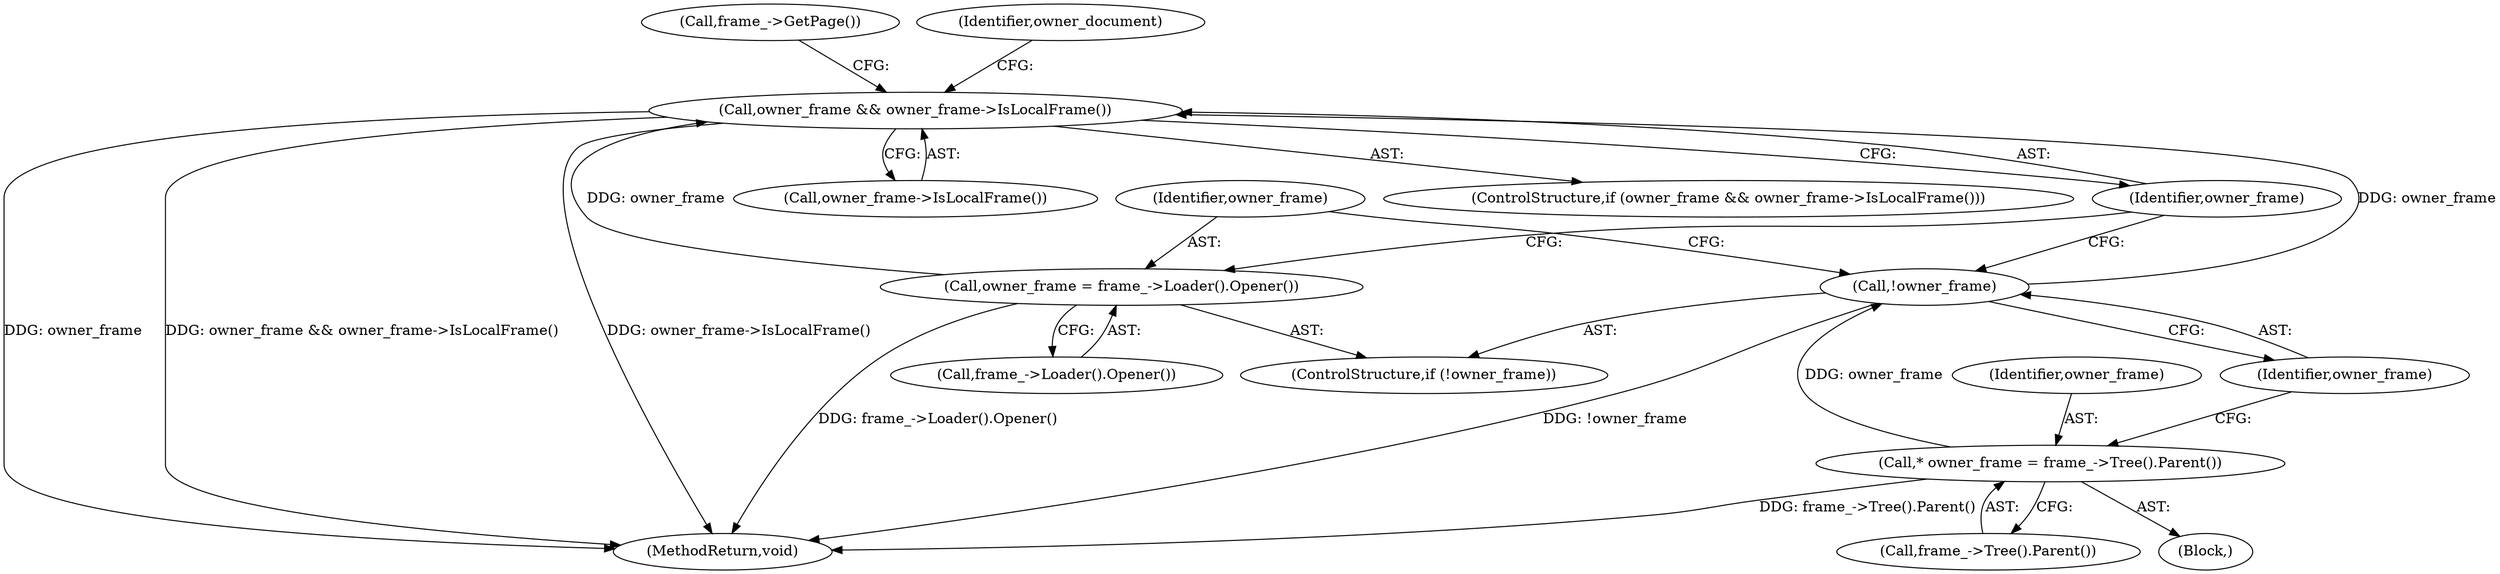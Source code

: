 digraph "0_Chrome_90f878780cce9c4b0475fcea14d91b8f510cce11_1@pointer" {
"1000148" [label="(Call,owner_frame && owner_frame->IsLocalFrame())"];
"1000142" [label="(Call,!owner_frame)"];
"1000138" [label="(Call,* owner_frame = frame_->Tree().Parent())"];
"1000144" [label="(Call,owner_frame = frame_->Loader().Opener())"];
"1000146" [label="(Call,frame_->Loader().Opener())"];
"1000139" [label="(Identifier,owner_frame)"];
"1000155" [label="(Call,frame_->GetPage())"];
"1000152" [label="(Identifier,owner_document)"];
"1000141" [label="(ControlStructure,if (!owner_frame))"];
"1000140" [label="(Call,frame_->Tree().Parent())"];
"1000145" [label="(Identifier,owner_frame)"];
"1000189" [label="(MethodReturn,void)"];
"1000150" [label="(Call,owner_frame->IsLocalFrame())"];
"1000142" [label="(Call,!owner_frame)"];
"1000149" [label="(Identifier,owner_frame)"];
"1000136" [label="(Block,)"];
"1000148" [label="(Call,owner_frame && owner_frame->IsLocalFrame())"];
"1000147" [label="(ControlStructure,if (owner_frame && owner_frame->IsLocalFrame()))"];
"1000138" [label="(Call,* owner_frame = frame_->Tree().Parent())"];
"1000143" [label="(Identifier,owner_frame)"];
"1000144" [label="(Call,owner_frame = frame_->Loader().Opener())"];
"1000148" -> "1000147"  [label="AST: "];
"1000148" -> "1000149"  [label="CFG: "];
"1000148" -> "1000150"  [label="CFG: "];
"1000149" -> "1000148"  [label="AST: "];
"1000150" -> "1000148"  [label="AST: "];
"1000152" -> "1000148"  [label="CFG: "];
"1000155" -> "1000148"  [label="CFG: "];
"1000148" -> "1000189"  [label="DDG: owner_frame"];
"1000148" -> "1000189"  [label="DDG: owner_frame && owner_frame->IsLocalFrame()"];
"1000148" -> "1000189"  [label="DDG: owner_frame->IsLocalFrame()"];
"1000142" -> "1000148"  [label="DDG: owner_frame"];
"1000144" -> "1000148"  [label="DDG: owner_frame"];
"1000142" -> "1000141"  [label="AST: "];
"1000142" -> "1000143"  [label="CFG: "];
"1000143" -> "1000142"  [label="AST: "];
"1000145" -> "1000142"  [label="CFG: "];
"1000149" -> "1000142"  [label="CFG: "];
"1000142" -> "1000189"  [label="DDG: !owner_frame"];
"1000138" -> "1000142"  [label="DDG: owner_frame"];
"1000138" -> "1000136"  [label="AST: "];
"1000138" -> "1000140"  [label="CFG: "];
"1000139" -> "1000138"  [label="AST: "];
"1000140" -> "1000138"  [label="AST: "];
"1000143" -> "1000138"  [label="CFG: "];
"1000138" -> "1000189"  [label="DDG: frame_->Tree().Parent()"];
"1000144" -> "1000141"  [label="AST: "];
"1000144" -> "1000146"  [label="CFG: "];
"1000145" -> "1000144"  [label="AST: "];
"1000146" -> "1000144"  [label="AST: "];
"1000149" -> "1000144"  [label="CFG: "];
"1000144" -> "1000189"  [label="DDG: frame_->Loader().Opener()"];
}
